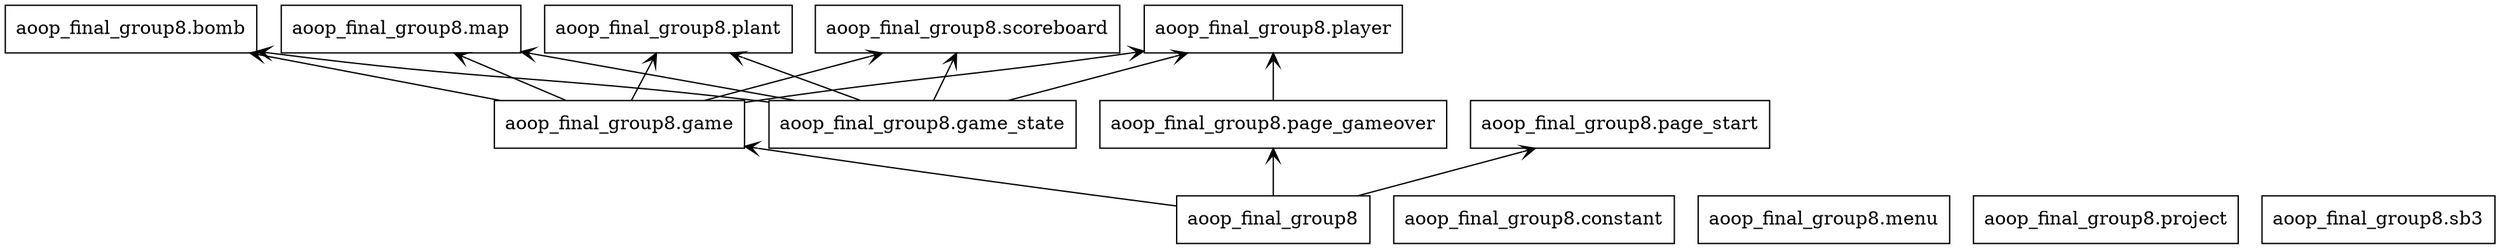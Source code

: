 digraph "packages_MyProject" {
rankdir=BT
charset="utf-8"
"aoop_final_group8" [color="black", label=<aoop_final_group8>, shape="box", style="solid"];
"aoop_final_group8.bomb" [color="black", label=<aoop_final_group8.bomb>, shape="box", style="solid"];
"aoop_final_group8.constant" [color="black", label=<aoop_final_group8.constant>, shape="box", style="solid"];
"aoop_final_group8.game" [color="black", label=<aoop_final_group8.game>, shape="box", style="solid"];
"aoop_final_group8.game_state" [color="black", label=<aoop_final_group8.game_state>, shape="box", style="solid"];
"aoop_final_group8.map" [color="black", label=<aoop_final_group8.map>, shape="box", style="solid"];
"aoop_final_group8.menu" [color="black", label=<aoop_final_group8.menu>, shape="box", style="solid"];
"aoop_final_group8.page_gameover" [color="black", label=<aoop_final_group8.page_gameover>, shape="box", style="solid"];
"aoop_final_group8.page_start" [color="black", label=<aoop_final_group8.page_start>, shape="box", style="solid"];
"aoop_final_group8.plant" [color="black", label=<aoop_final_group8.plant>, shape="box", style="solid"];
"aoop_final_group8.player" [color="black", label=<aoop_final_group8.player>, shape="box", style="solid"];
"aoop_final_group8.project" [color="black", label=<aoop_final_group8.project>, shape="box", style="solid"];
"aoop_final_group8.sb3" [color="black", label=<aoop_final_group8.sb3>, shape="box", style="solid"];
"aoop_final_group8.scoreboard" [color="black", label=<aoop_final_group8.scoreboard>, shape="box", style="solid"];
"aoop_final_group8" -> "aoop_final_group8.game" [arrowhead="open", arrowtail="none"];
"aoop_final_group8" -> "aoop_final_group8.page_gameover" [arrowhead="open", arrowtail="none"];
"aoop_final_group8" -> "aoop_final_group8.page_start" [arrowhead="open", arrowtail="none"];
"aoop_final_group8.game" -> "aoop_final_group8.bomb" [arrowhead="open", arrowtail="none"];
"aoop_final_group8.game" -> "aoop_final_group8.map" [arrowhead="open", arrowtail="none"];
"aoop_final_group8.game" -> "aoop_final_group8.plant" [arrowhead="open", arrowtail="none"];
"aoop_final_group8.game" -> "aoop_final_group8.player" [arrowhead="open", arrowtail="none"];
"aoop_final_group8.game" -> "aoop_final_group8.scoreboard" [arrowhead="open", arrowtail="none"];
"aoop_final_group8.game_state" -> "aoop_final_group8.bomb" [arrowhead="open", arrowtail="none"];
"aoop_final_group8.game_state" -> "aoop_final_group8.map" [arrowhead="open", arrowtail="none"];
"aoop_final_group8.game_state" -> "aoop_final_group8.plant" [arrowhead="open", arrowtail="none"];
"aoop_final_group8.game_state" -> "aoop_final_group8.player" [arrowhead="open", arrowtail="none"];
"aoop_final_group8.game_state" -> "aoop_final_group8.scoreboard" [arrowhead="open", arrowtail="none"];
"aoop_final_group8.page_gameover" -> "aoop_final_group8.player" [arrowhead="open", arrowtail="none"];
}
